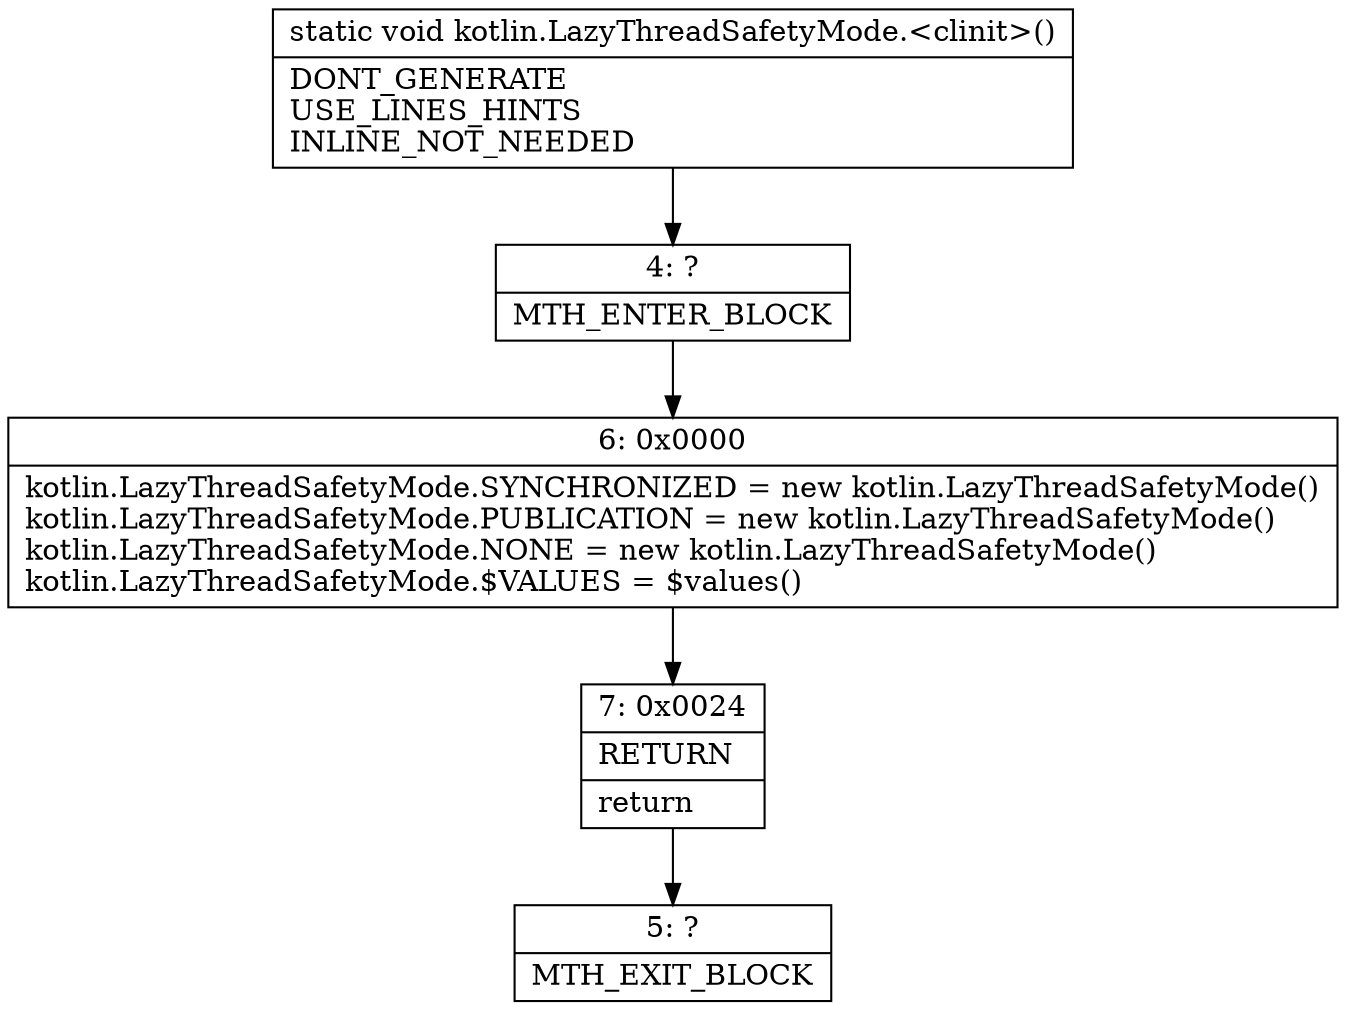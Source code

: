 digraph "CFG forkotlin.LazyThreadSafetyMode.\<clinit\>()V" {
Node_4 [shape=record,label="{4\:\ ?|MTH_ENTER_BLOCK\l}"];
Node_6 [shape=record,label="{6\:\ 0x0000|kotlin.LazyThreadSafetyMode.SYNCHRONIZED = new kotlin.LazyThreadSafetyMode()\lkotlin.LazyThreadSafetyMode.PUBLICATION = new kotlin.LazyThreadSafetyMode()\lkotlin.LazyThreadSafetyMode.NONE = new kotlin.LazyThreadSafetyMode()\lkotlin.LazyThreadSafetyMode.$VALUES = $values()\l}"];
Node_7 [shape=record,label="{7\:\ 0x0024|RETURN\l|return\l}"];
Node_5 [shape=record,label="{5\:\ ?|MTH_EXIT_BLOCK\l}"];
MethodNode[shape=record,label="{static void kotlin.LazyThreadSafetyMode.\<clinit\>()  | DONT_GENERATE\lUSE_LINES_HINTS\lINLINE_NOT_NEEDED\l}"];
MethodNode -> Node_4;Node_4 -> Node_6;
Node_6 -> Node_7;
Node_7 -> Node_5;
}

